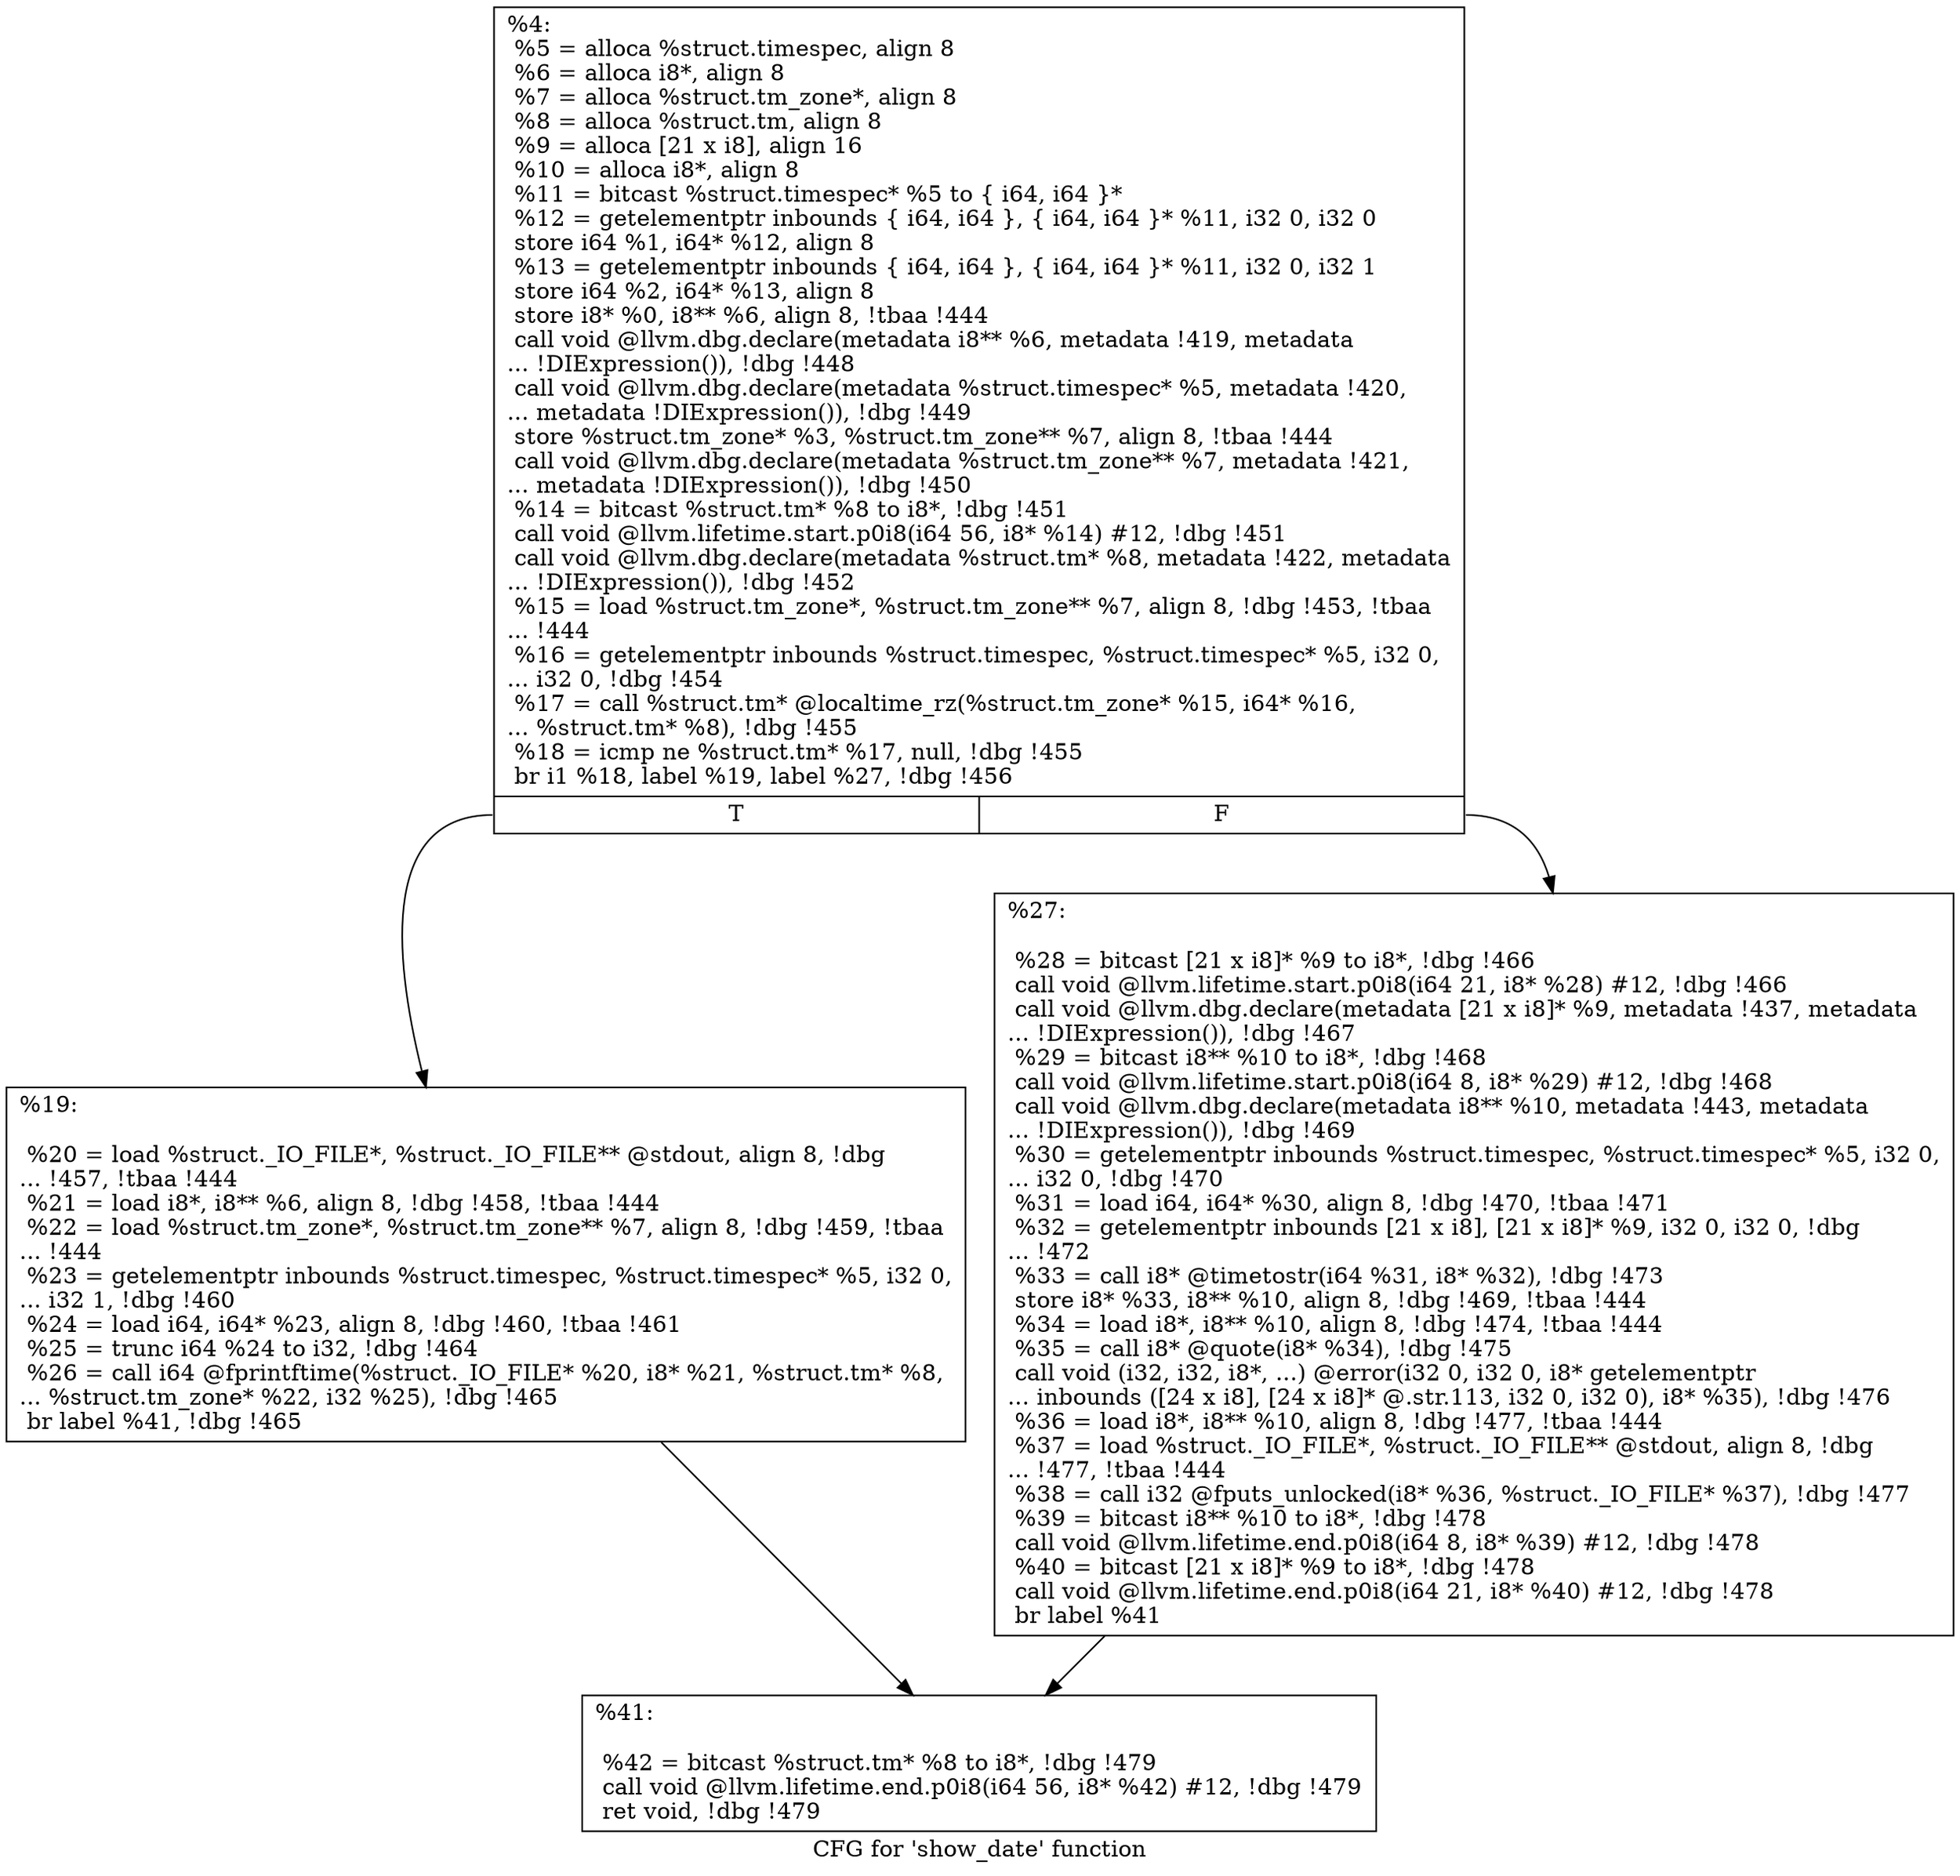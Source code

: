 digraph "CFG for 'show_date' function" {
	label="CFG for 'show_date' function";

	Node0x1e8cac0 [shape=record,label="{%4:\l  %5 = alloca %struct.timespec, align 8\l  %6 = alloca i8*, align 8\l  %7 = alloca %struct.tm_zone*, align 8\l  %8 = alloca %struct.tm, align 8\l  %9 = alloca [21 x i8], align 16\l  %10 = alloca i8*, align 8\l  %11 = bitcast %struct.timespec* %5 to \{ i64, i64 \}*\l  %12 = getelementptr inbounds \{ i64, i64 \}, \{ i64, i64 \}* %11, i32 0, i32 0\l  store i64 %1, i64* %12, align 8\l  %13 = getelementptr inbounds \{ i64, i64 \}, \{ i64, i64 \}* %11, i32 0, i32 1\l  store i64 %2, i64* %13, align 8\l  store i8* %0, i8** %6, align 8, !tbaa !444\l  call void @llvm.dbg.declare(metadata i8** %6, metadata !419, metadata\l... !DIExpression()), !dbg !448\l  call void @llvm.dbg.declare(metadata %struct.timespec* %5, metadata !420,\l... metadata !DIExpression()), !dbg !449\l  store %struct.tm_zone* %3, %struct.tm_zone** %7, align 8, !tbaa !444\l  call void @llvm.dbg.declare(metadata %struct.tm_zone** %7, metadata !421,\l... metadata !DIExpression()), !dbg !450\l  %14 = bitcast %struct.tm* %8 to i8*, !dbg !451\l  call void @llvm.lifetime.start.p0i8(i64 56, i8* %14) #12, !dbg !451\l  call void @llvm.dbg.declare(metadata %struct.tm* %8, metadata !422, metadata\l... !DIExpression()), !dbg !452\l  %15 = load %struct.tm_zone*, %struct.tm_zone** %7, align 8, !dbg !453, !tbaa\l... !444\l  %16 = getelementptr inbounds %struct.timespec, %struct.timespec* %5, i32 0,\l... i32 0, !dbg !454\l  %17 = call %struct.tm* @localtime_rz(%struct.tm_zone* %15, i64* %16,\l... %struct.tm* %8), !dbg !455\l  %18 = icmp ne %struct.tm* %17, null, !dbg !455\l  br i1 %18, label %19, label %27, !dbg !456\l|{<s0>T|<s1>F}}"];
	Node0x1e8cac0:s0 -> Node0x1e8cbc0;
	Node0x1e8cac0:s1 -> Node0x1e8cc10;
	Node0x1e8cbc0 [shape=record,label="{%19:\l\l  %20 = load %struct._IO_FILE*, %struct._IO_FILE** @stdout, align 8, !dbg\l... !457, !tbaa !444\l  %21 = load i8*, i8** %6, align 8, !dbg !458, !tbaa !444\l  %22 = load %struct.tm_zone*, %struct.tm_zone** %7, align 8, !dbg !459, !tbaa\l... !444\l  %23 = getelementptr inbounds %struct.timespec, %struct.timespec* %5, i32 0,\l... i32 1, !dbg !460\l  %24 = load i64, i64* %23, align 8, !dbg !460, !tbaa !461\l  %25 = trunc i64 %24 to i32, !dbg !464\l  %26 = call i64 @fprintftime(%struct._IO_FILE* %20, i8* %21, %struct.tm* %8,\l... %struct.tm_zone* %22, i32 %25), !dbg !465\l  br label %41, !dbg !465\l}"];
	Node0x1e8cbc0 -> Node0x1e8cc60;
	Node0x1e8cc10 [shape=record,label="{%27:\l\l  %28 = bitcast [21 x i8]* %9 to i8*, !dbg !466\l  call void @llvm.lifetime.start.p0i8(i64 21, i8* %28) #12, !dbg !466\l  call void @llvm.dbg.declare(metadata [21 x i8]* %9, metadata !437, metadata\l... !DIExpression()), !dbg !467\l  %29 = bitcast i8** %10 to i8*, !dbg !468\l  call void @llvm.lifetime.start.p0i8(i64 8, i8* %29) #12, !dbg !468\l  call void @llvm.dbg.declare(metadata i8** %10, metadata !443, metadata\l... !DIExpression()), !dbg !469\l  %30 = getelementptr inbounds %struct.timespec, %struct.timespec* %5, i32 0,\l... i32 0, !dbg !470\l  %31 = load i64, i64* %30, align 8, !dbg !470, !tbaa !471\l  %32 = getelementptr inbounds [21 x i8], [21 x i8]* %9, i32 0, i32 0, !dbg\l... !472\l  %33 = call i8* @timetostr(i64 %31, i8* %32), !dbg !473\l  store i8* %33, i8** %10, align 8, !dbg !469, !tbaa !444\l  %34 = load i8*, i8** %10, align 8, !dbg !474, !tbaa !444\l  %35 = call i8* @quote(i8* %34), !dbg !475\l  call void (i32, i32, i8*, ...) @error(i32 0, i32 0, i8* getelementptr\l... inbounds ([24 x i8], [24 x i8]* @.str.113, i32 0, i32 0), i8* %35), !dbg !476\l  %36 = load i8*, i8** %10, align 8, !dbg !477, !tbaa !444\l  %37 = load %struct._IO_FILE*, %struct._IO_FILE** @stdout, align 8, !dbg\l... !477, !tbaa !444\l  %38 = call i32 @fputs_unlocked(i8* %36, %struct._IO_FILE* %37), !dbg !477\l  %39 = bitcast i8** %10 to i8*, !dbg !478\l  call void @llvm.lifetime.end.p0i8(i64 8, i8* %39) #12, !dbg !478\l  %40 = bitcast [21 x i8]* %9 to i8*, !dbg !478\l  call void @llvm.lifetime.end.p0i8(i64 21, i8* %40) #12, !dbg !478\l  br label %41\l}"];
	Node0x1e8cc10 -> Node0x1e8cc60;
	Node0x1e8cc60 [shape=record,label="{%41:\l\l  %42 = bitcast %struct.tm* %8 to i8*, !dbg !479\l  call void @llvm.lifetime.end.p0i8(i64 56, i8* %42) #12, !dbg !479\l  ret void, !dbg !479\l}"];
}
